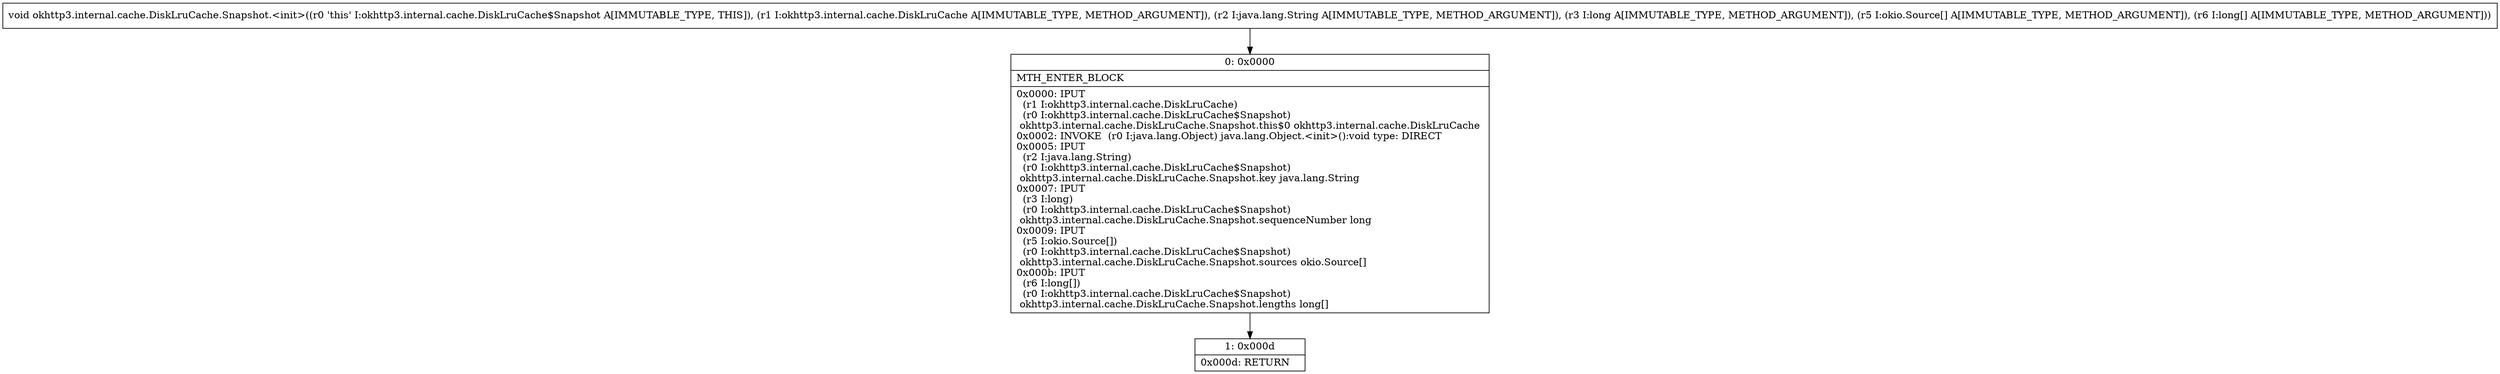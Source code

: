digraph "CFG forokhttp3.internal.cache.DiskLruCache.Snapshot.\<init\>(Lokhttp3\/internal\/cache\/DiskLruCache;Ljava\/lang\/String;J[Lokio\/Source;[J)V" {
Node_0 [shape=record,label="{0\:\ 0x0000|MTH_ENTER_BLOCK\l|0x0000: IPUT  \l  (r1 I:okhttp3.internal.cache.DiskLruCache)\l  (r0 I:okhttp3.internal.cache.DiskLruCache$Snapshot)\l okhttp3.internal.cache.DiskLruCache.Snapshot.this$0 okhttp3.internal.cache.DiskLruCache \l0x0002: INVOKE  (r0 I:java.lang.Object) java.lang.Object.\<init\>():void type: DIRECT \l0x0005: IPUT  \l  (r2 I:java.lang.String)\l  (r0 I:okhttp3.internal.cache.DiskLruCache$Snapshot)\l okhttp3.internal.cache.DiskLruCache.Snapshot.key java.lang.String \l0x0007: IPUT  \l  (r3 I:long)\l  (r0 I:okhttp3.internal.cache.DiskLruCache$Snapshot)\l okhttp3.internal.cache.DiskLruCache.Snapshot.sequenceNumber long \l0x0009: IPUT  \l  (r5 I:okio.Source[])\l  (r0 I:okhttp3.internal.cache.DiskLruCache$Snapshot)\l okhttp3.internal.cache.DiskLruCache.Snapshot.sources okio.Source[] \l0x000b: IPUT  \l  (r6 I:long[])\l  (r0 I:okhttp3.internal.cache.DiskLruCache$Snapshot)\l okhttp3.internal.cache.DiskLruCache.Snapshot.lengths long[] \l}"];
Node_1 [shape=record,label="{1\:\ 0x000d|0x000d: RETURN   \l}"];
MethodNode[shape=record,label="{void okhttp3.internal.cache.DiskLruCache.Snapshot.\<init\>((r0 'this' I:okhttp3.internal.cache.DiskLruCache$Snapshot A[IMMUTABLE_TYPE, THIS]), (r1 I:okhttp3.internal.cache.DiskLruCache A[IMMUTABLE_TYPE, METHOD_ARGUMENT]), (r2 I:java.lang.String A[IMMUTABLE_TYPE, METHOD_ARGUMENT]), (r3 I:long A[IMMUTABLE_TYPE, METHOD_ARGUMENT]), (r5 I:okio.Source[] A[IMMUTABLE_TYPE, METHOD_ARGUMENT]), (r6 I:long[] A[IMMUTABLE_TYPE, METHOD_ARGUMENT])) }"];
MethodNode -> Node_0;
Node_0 -> Node_1;
}

